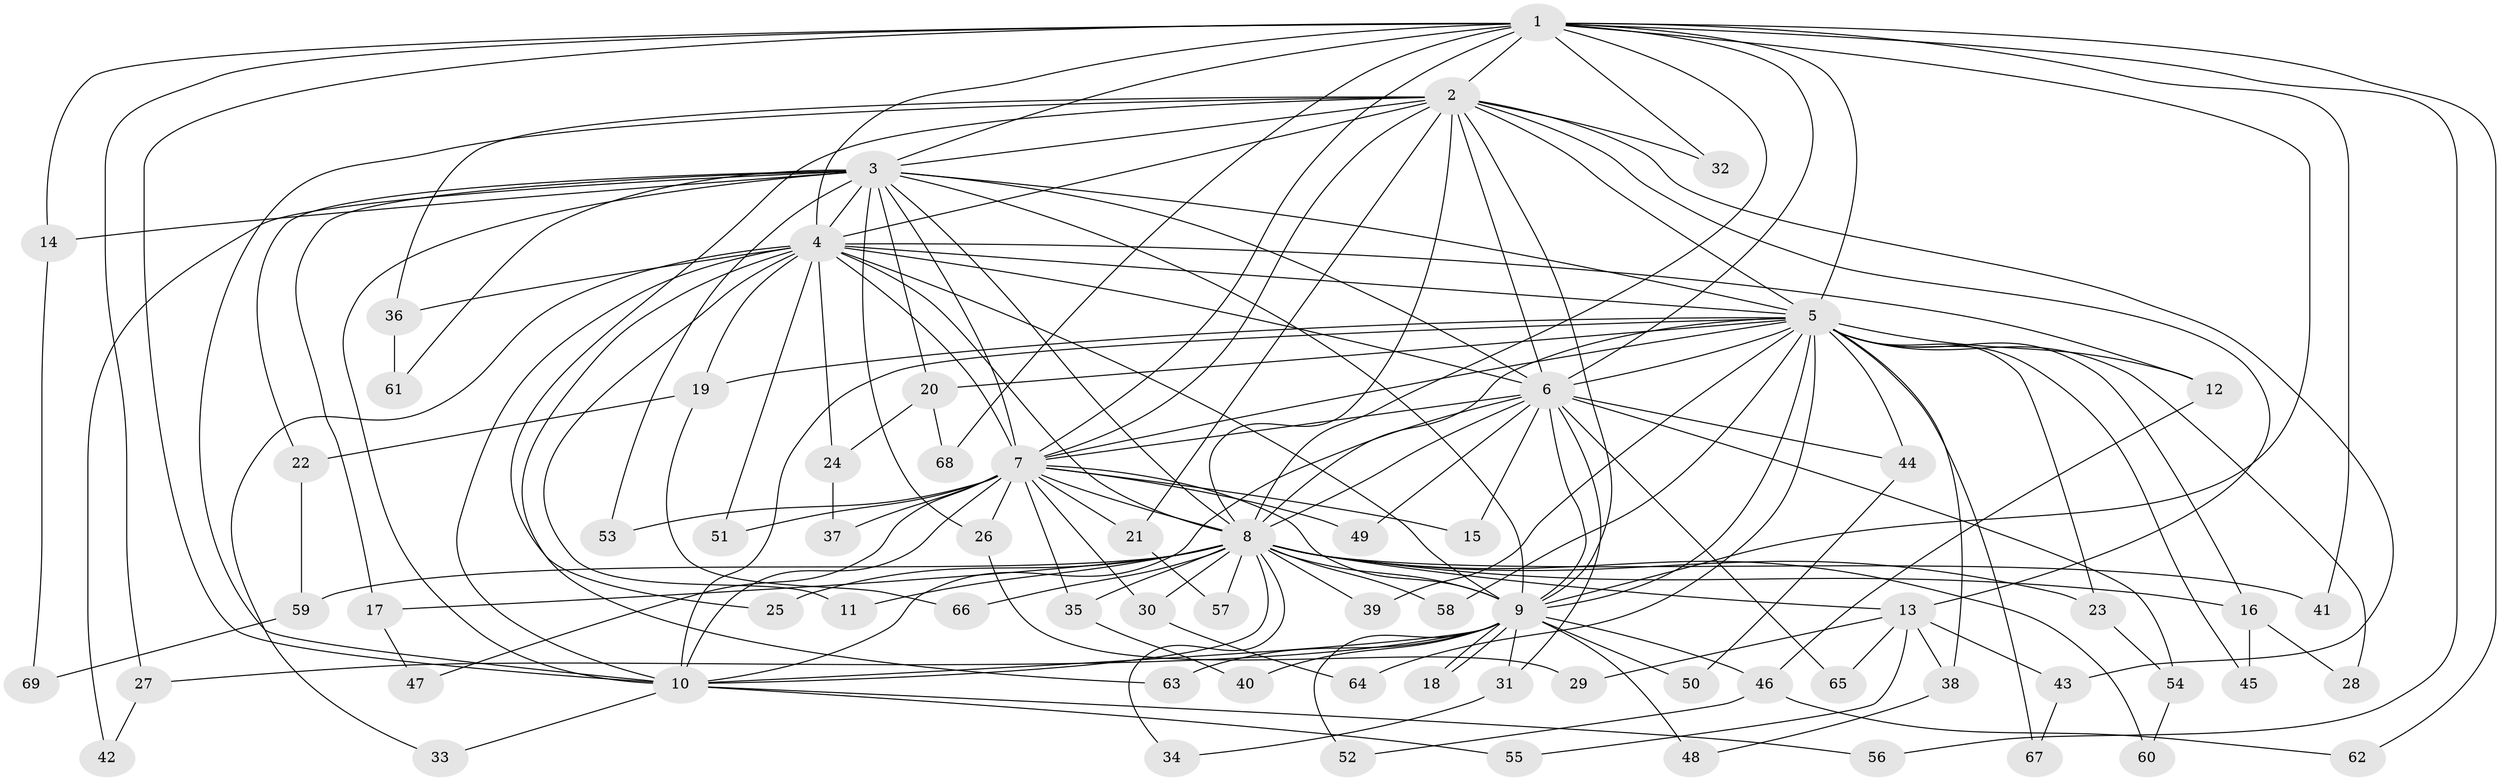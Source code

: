 // coarse degree distribution, {14: 0.07407407407407407, 2: 0.4444444444444444, 1: 0.3333333333333333, 3: 0.037037037037037035, 6: 0.037037037037037035, 9: 0.07407407407407407}
// Generated by graph-tools (version 1.1) at 2025/46/03/04/25 21:46:45]
// undirected, 69 vertices, 163 edges
graph export_dot {
graph [start="1"]
  node [color=gray90,style=filled];
  1;
  2;
  3;
  4;
  5;
  6;
  7;
  8;
  9;
  10;
  11;
  12;
  13;
  14;
  15;
  16;
  17;
  18;
  19;
  20;
  21;
  22;
  23;
  24;
  25;
  26;
  27;
  28;
  29;
  30;
  31;
  32;
  33;
  34;
  35;
  36;
  37;
  38;
  39;
  40;
  41;
  42;
  43;
  44;
  45;
  46;
  47;
  48;
  49;
  50;
  51;
  52;
  53;
  54;
  55;
  56;
  57;
  58;
  59;
  60;
  61;
  62;
  63;
  64;
  65;
  66;
  67;
  68;
  69;
  1 -- 2;
  1 -- 3;
  1 -- 4;
  1 -- 5;
  1 -- 6;
  1 -- 7;
  1 -- 8;
  1 -- 9;
  1 -- 10;
  1 -- 14;
  1 -- 27;
  1 -- 32;
  1 -- 41;
  1 -- 56;
  1 -- 62;
  1 -- 68;
  2 -- 3;
  2 -- 4;
  2 -- 5;
  2 -- 6;
  2 -- 7;
  2 -- 8;
  2 -- 9;
  2 -- 10;
  2 -- 13;
  2 -- 21;
  2 -- 25;
  2 -- 32;
  2 -- 36;
  2 -- 43;
  3 -- 4;
  3 -- 5;
  3 -- 6;
  3 -- 7;
  3 -- 8;
  3 -- 9;
  3 -- 10;
  3 -- 14;
  3 -- 17;
  3 -- 20;
  3 -- 22;
  3 -- 26;
  3 -- 42;
  3 -- 53;
  3 -- 61;
  4 -- 5;
  4 -- 6;
  4 -- 7;
  4 -- 8;
  4 -- 9;
  4 -- 10;
  4 -- 11;
  4 -- 12;
  4 -- 19;
  4 -- 24;
  4 -- 33;
  4 -- 36;
  4 -- 51;
  4 -- 63;
  5 -- 6;
  5 -- 7;
  5 -- 8;
  5 -- 9;
  5 -- 10;
  5 -- 12;
  5 -- 16;
  5 -- 19;
  5 -- 20;
  5 -- 23;
  5 -- 28;
  5 -- 38;
  5 -- 39;
  5 -- 44;
  5 -- 45;
  5 -- 58;
  5 -- 64;
  5 -- 67;
  6 -- 7;
  6 -- 8;
  6 -- 9;
  6 -- 10;
  6 -- 15;
  6 -- 31;
  6 -- 44;
  6 -- 49;
  6 -- 54;
  6 -- 65;
  7 -- 8;
  7 -- 9;
  7 -- 10;
  7 -- 15;
  7 -- 21;
  7 -- 26;
  7 -- 30;
  7 -- 35;
  7 -- 37;
  7 -- 47;
  7 -- 49;
  7 -- 51;
  7 -- 53;
  8 -- 9;
  8 -- 10;
  8 -- 11;
  8 -- 13;
  8 -- 16;
  8 -- 17;
  8 -- 23;
  8 -- 25;
  8 -- 30;
  8 -- 34;
  8 -- 35;
  8 -- 39;
  8 -- 41;
  8 -- 57;
  8 -- 58;
  8 -- 59;
  8 -- 60;
  8 -- 66;
  9 -- 10;
  9 -- 18;
  9 -- 18;
  9 -- 27;
  9 -- 31;
  9 -- 40;
  9 -- 46;
  9 -- 48;
  9 -- 50;
  9 -- 52;
  9 -- 63;
  10 -- 33;
  10 -- 55;
  10 -- 56;
  12 -- 46;
  13 -- 29;
  13 -- 38;
  13 -- 43;
  13 -- 55;
  13 -- 65;
  14 -- 69;
  16 -- 28;
  16 -- 45;
  17 -- 47;
  19 -- 22;
  19 -- 66;
  20 -- 24;
  20 -- 68;
  21 -- 57;
  22 -- 59;
  23 -- 54;
  24 -- 37;
  26 -- 29;
  27 -- 42;
  30 -- 64;
  31 -- 34;
  35 -- 40;
  36 -- 61;
  38 -- 48;
  43 -- 67;
  44 -- 50;
  46 -- 52;
  46 -- 62;
  54 -- 60;
  59 -- 69;
}
